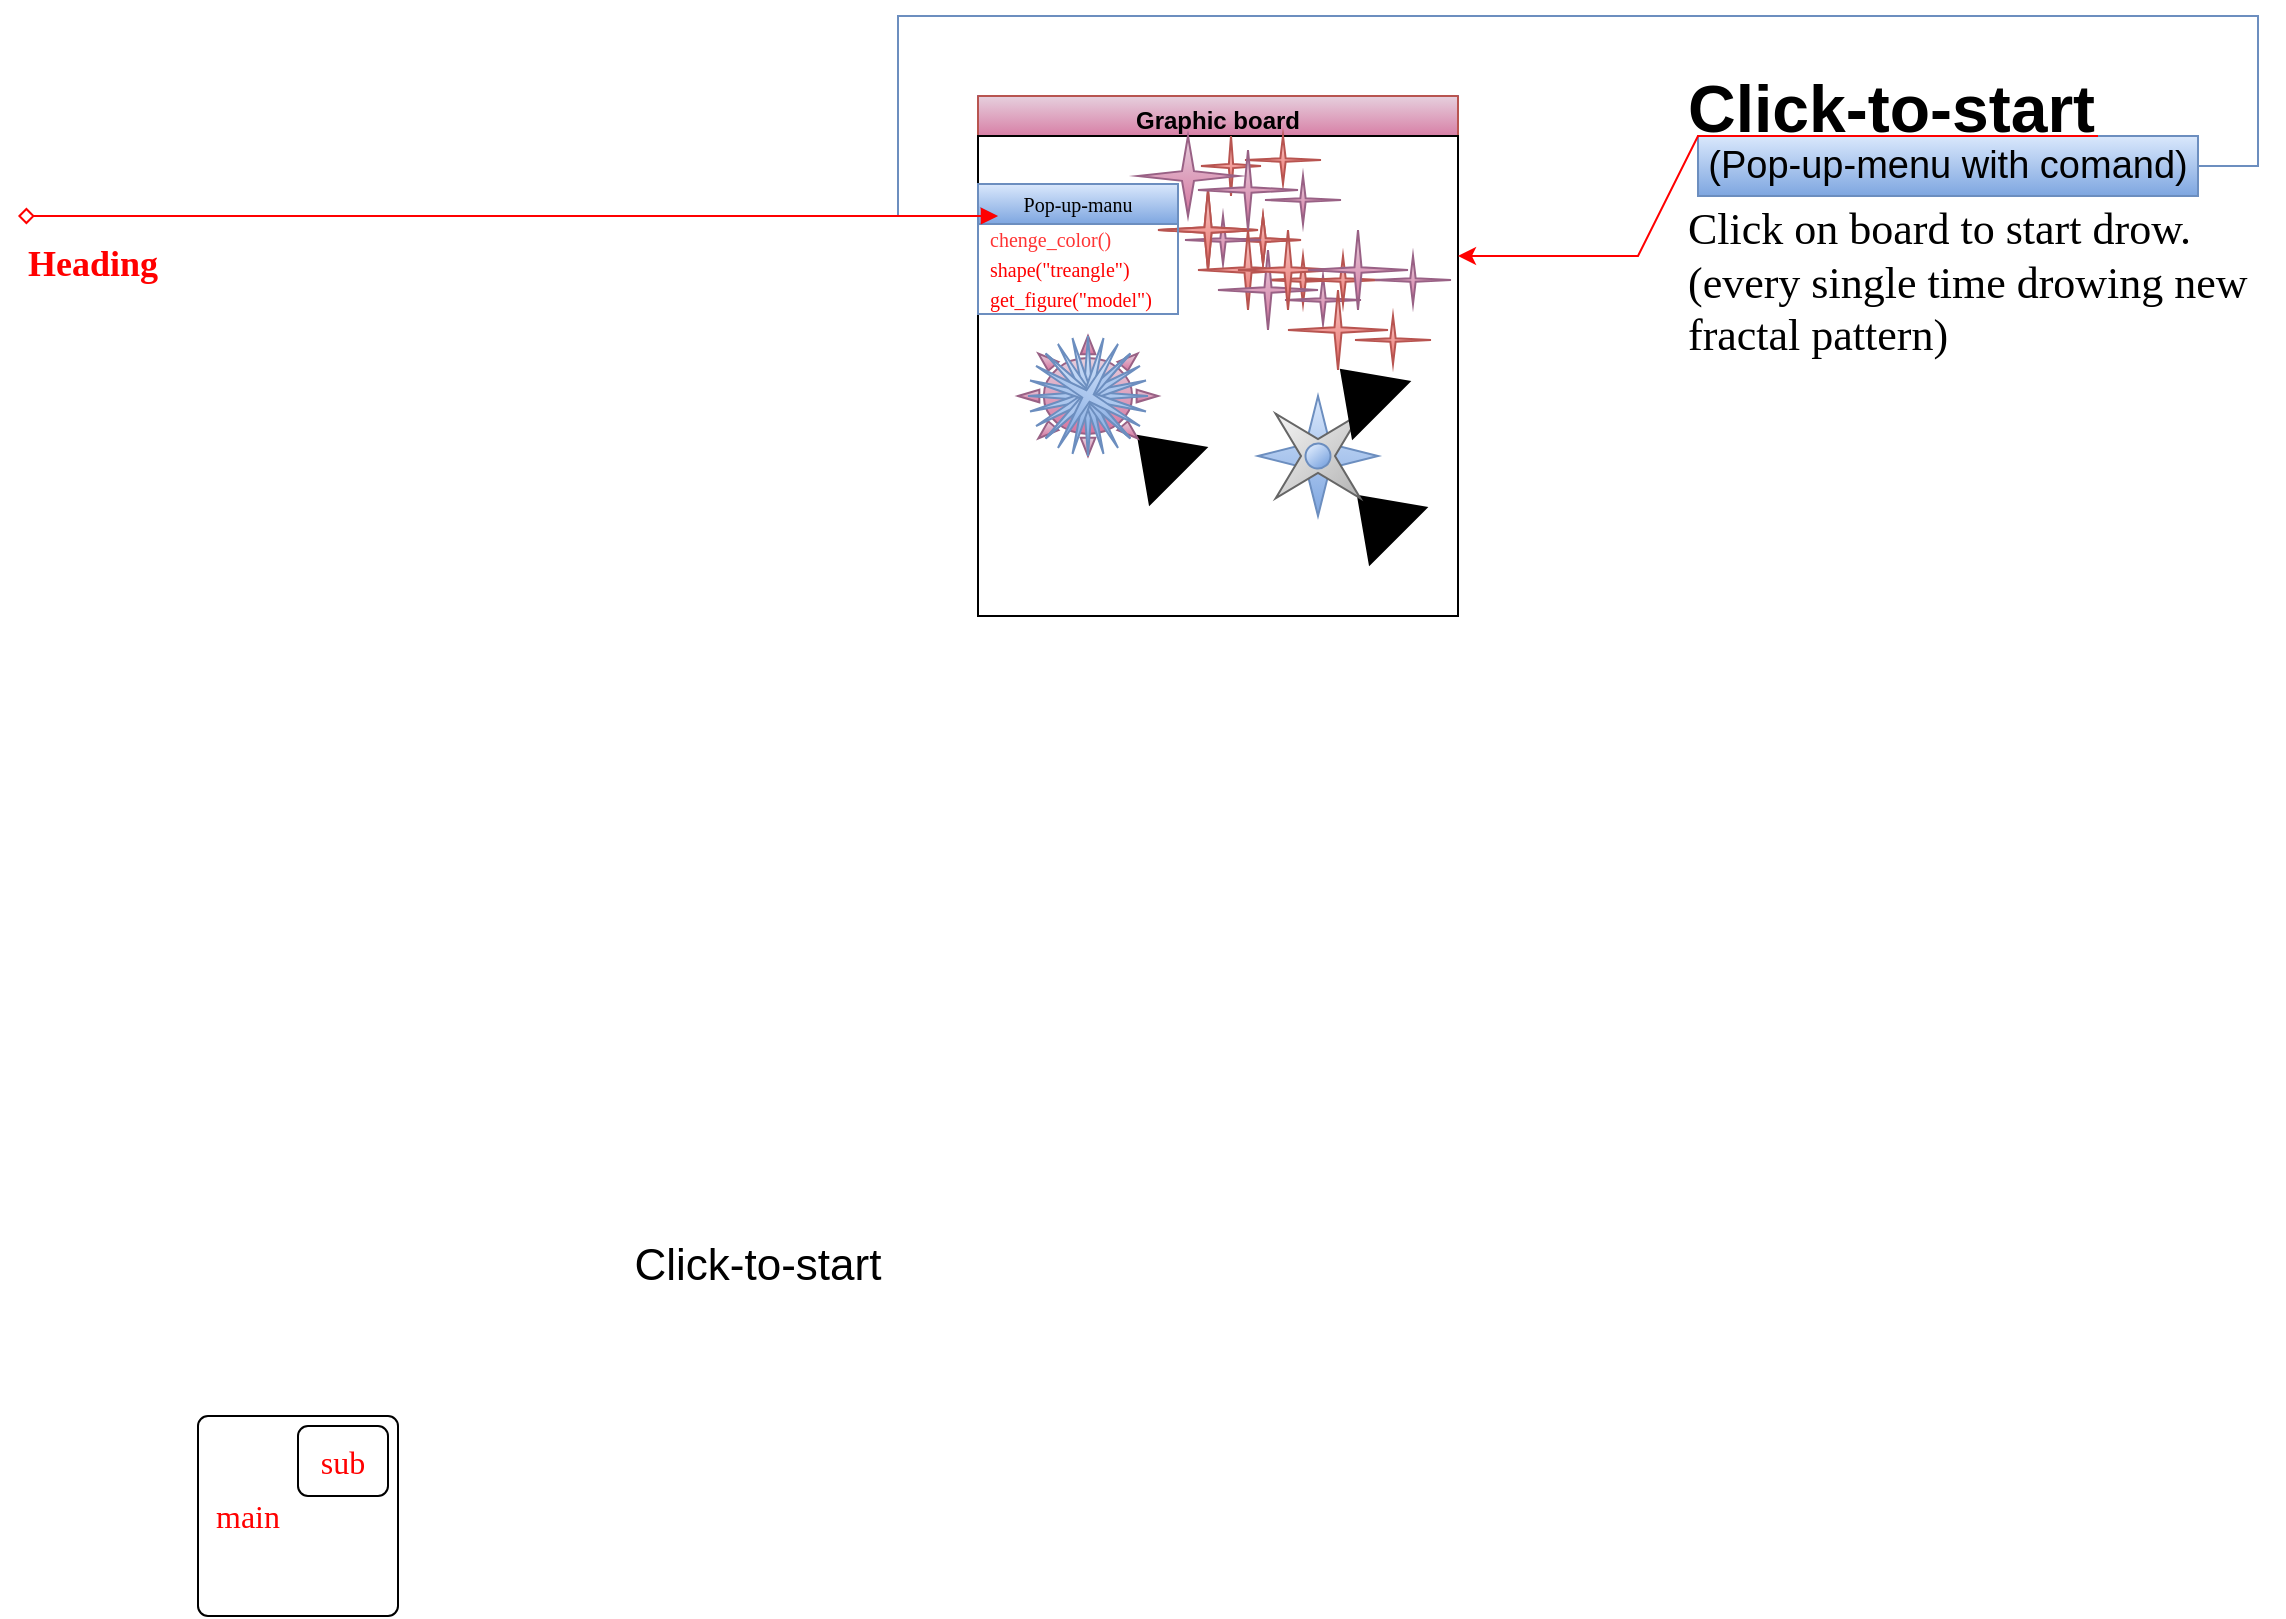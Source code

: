 <mxfile version="20.1.1" type="github">
  <diagram id="r3GSehfCi53XRfhJ9qvS" name="Page-1">
    <mxGraphModel dx="2249" dy="762" grid="1" gridSize="10" guides="1" tooltips="1" connect="1" arrows="1" fold="1" page="1" pageScale="1" pageWidth="827" pageHeight="1169" math="0" shadow="0">
      <root>
        <mxCell id="0" />
        <mxCell id="1" parent="0" />
        <mxCell id="gNYvgKo4hCuTOKzpjzs8-8" value="&lt;h2&gt;Click-to-start&lt;/h2&gt;&lt;p&gt;&lt;font face=&quot;Comic Sans MS&quot;&gt;Click on board to start drow.&lt;br&gt;(every single time drowing new fractal pattern)&lt;/font&gt;&lt;/p&gt;" style="text;html=1;strokeColor=none;fillColor=none;spacing=5;spacingTop=-20;whiteSpace=wrap;overflow=hidden;rounded=0;fontSize=22;fontColor=default;" vertex="1" parent="1">
          <mxGeometry x="510" y="30" width="303" height="172" as="geometry" />
        </mxCell>
        <mxCell id="gNYvgKo4hCuTOKzpjzs8-1" value="Graphic board" style="swimlane;fillColor=#e6d0de;strokeColor=#996185;gradientColor=#d5739d;" vertex="1" parent="1">
          <mxGeometry x="160" y="60" width="240" height="260" as="geometry" />
        </mxCell>
        <mxCell id="gNYvgKo4hCuTOKzpjzs8-2" value="" style="swimlane;startSize=0;fillColor=#f8cecc;strokeColor=#b85450;" vertex="1" parent="gNYvgKo4hCuTOKzpjzs8-1">
          <mxGeometry width="240" height="260" as="geometry">
            <mxRectangle width="50" height="40" as="alternateBounds" />
          </mxGeometry>
        </mxCell>
        <mxCell id="gNYvgKo4hCuTOKzpjzs8-3" value="" style="whiteSpace=wrap;html=1;aspect=fixed;" vertex="1" parent="gNYvgKo4hCuTOKzpjzs8-2">
          <mxGeometry y="20" width="240" height="240" as="geometry" />
        </mxCell>
        <mxCell id="gNYvgKo4hCuTOKzpjzs8-10" value="" style="shape=mxgraph.arrows2.wedgeArrow;html=1;fillColor=#000000;bendable=0;rounded=0;fontFamily=Comic Sans MS;fontSize=22;fontColor=default;" edge="1" parent="gNYvgKo4hCuTOKzpjzs8-2">
          <mxGeometry width="100" height="100" relative="1" as="geometry">
            <mxPoint x="100" y="190" as="sourcePoint" />
            <mxPoint x="80" y="170" as="targetPoint" />
          </mxGeometry>
        </mxCell>
        <mxCell id="gNYvgKo4hCuTOKzpjzs8-14" value="" style="verticalLabelPosition=bottom;verticalAlign=top;html=1;shape=mxgraph.basic.sun;fontFamily=Comic Sans MS;fontSize=22;fillColor=#e6d0de;strokeColor=#996185;gradientColor=#d5739d;" vertex="1" parent="gNYvgKo4hCuTOKzpjzs8-2">
          <mxGeometry x="20" y="120" width="70" height="60" as="geometry" />
        </mxCell>
        <mxCell id="gNYvgKo4hCuTOKzpjzs8-12" value="" style="shape=mxgraph.arrows2.wedgeArrow;html=1;fillColor=#000000;bendable=0;rounded=0;fontFamily=Comic Sans MS;fontSize=22;fontColor=default;" edge="1" parent="gNYvgKo4hCuTOKzpjzs8-2">
          <mxGeometry width="100" height="100" relative="1" as="geometry">
            <mxPoint x="210" y="220" as="sourcePoint" />
            <mxPoint x="190" y="200" as="targetPoint" />
          </mxGeometry>
        </mxCell>
        <mxCell id="gNYvgKo4hCuTOKzpjzs8-15" value="" style="verticalLabelPosition=bottom;verticalAlign=top;html=1;shape=mxgraph.basic.4_point_star_2;dx=0.8;fontFamily=Comic Sans MS;fontSize=22;fillColor=#dae8fc;strokeColor=#6c8ebf;gradientColor=#7ea6e0;" vertex="1" parent="gNYvgKo4hCuTOKzpjzs8-2">
          <mxGeometry x="140" y="150" width="60" height="60" as="geometry" />
        </mxCell>
        <mxCell id="gNYvgKo4hCuTOKzpjzs8-17" value="" style="verticalLabelPosition=bottom;verticalAlign=top;html=1;shape=mxgraph.basic.4_point_star_2;dx=0.8;fontFamily=Comic Sans MS;fontSize=22;rotation=-45;fillColor=#f5f5f5;gradientColor=#b3b3b3;strokeColor=#666666;" vertex="1" parent="gNYvgKo4hCuTOKzpjzs8-2">
          <mxGeometry x="140" y="150" width="60" height="60" as="geometry" />
        </mxCell>
        <mxCell id="gNYvgKo4hCuTOKzpjzs8-19" value="" style="verticalLabelPosition=bottom;verticalAlign=top;html=1;shape=mxgraph.basic.donut;dx=6.25;fontFamily=Comic Sans MS;fontSize=22;rotation=-40;fillColor=#dae8fc;gradientColor=#7ea6e0;strokeColor=#6c8ebf;" vertex="1" parent="gNYvgKo4hCuTOKzpjzs8-2">
          <mxGeometry x="163.73" y="173.76" width="12.53" height="12.49" as="geometry" />
        </mxCell>
        <mxCell id="gNYvgKo4hCuTOKzpjzs8-20" value="" style="verticalLabelPosition=bottom;verticalAlign=top;html=1;shape=mxgraph.basic.4_point_star_2;dx=0.93;fontFamily=Comic Sans MS;fontSize=22;fillColor=#dae8fc;gradientColor=#7ea6e0;strokeColor=#6c8ebf;" vertex="1" parent="gNYvgKo4hCuTOKzpjzs8-2">
          <mxGeometry x="25" y="120" width="60" height="60" as="geometry" />
        </mxCell>
        <mxCell id="gNYvgKo4hCuTOKzpjzs8-27" value="" style="verticalLabelPosition=bottom;verticalAlign=top;html=1;shape=mxgraph.basic.4_point_star_2;dx=0.93;fontFamily=Comic Sans MS;fontSize=22;fillColor=#dae8fc;gradientColor=#7ea6e0;strokeColor=#6c8ebf;rotation=-45;" vertex="1" parent="gNYvgKo4hCuTOKzpjzs8-2">
          <mxGeometry x="25" y="120" width="60" height="60" as="geometry" />
        </mxCell>
        <mxCell id="gNYvgKo4hCuTOKzpjzs8-28" value="" style="verticalLabelPosition=bottom;verticalAlign=top;html=1;shape=mxgraph.basic.4_point_star_2;dx=0.93;fontFamily=Comic Sans MS;fontSize=22;fillColor=#dae8fc;gradientColor=#7ea6e0;strokeColor=#6c8ebf;rotation=-15;" vertex="1" parent="gNYvgKo4hCuTOKzpjzs8-2">
          <mxGeometry x="25" y="120" width="60" height="60" as="geometry" />
        </mxCell>
        <mxCell id="gNYvgKo4hCuTOKzpjzs8-29" value="" style="verticalLabelPosition=bottom;verticalAlign=top;html=1;shape=mxgraph.basic.4_point_star_2;dx=0.93;fontFamily=Comic Sans MS;fontSize=22;fillColor=#dae8fc;gradientColor=#7ea6e0;strokeColor=#6c8ebf;rotation=-30;" vertex="1" parent="gNYvgKo4hCuTOKzpjzs8-2">
          <mxGeometry x="25" y="120" width="60" height="60" as="geometry" />
        </mxCell>
        <mxCell id="gNYvgKo4hCuTOKzpjzs8-30" value="" style="verticalLabelPosition=bottom;verticalAlign=top;html=1;shape=mxgraph.basic.4_point_star_2;dx=0.93;fontFamily=Comic Sans MS;fontSize=22;fillColor=#dae8fc;gradientColor=#7ea6e0;strokeColor=#6c8ebf;rotation=-45;" vertex="1" parent="gNYvgKo4hCuTOKzpjzs8-2">
          <mxGeometry x="25" y="120" width="60" height="60" as="geometry" />
        </mxCell>
        <mxCell id="gNYvgKo4hCuTOKzpjzs8-31" value="" style="verticalLabelPosition=bottom;verticalAlign=top;html=1;shape=mxgraph.basic.4_point_star_2;dx=0.93;fontFamily=Comic Sans MS;fontSize=22;fillColor=#dae8fc;gradientColor=#7ea6e0;strokeColor=#6c8ebf;rotation=15;" vertex="1" parent="gNYvgKo4hCuTOKzpjzs8-2">
          <mxGeometry x="25" y="120" width="60" height="60" as="geometry" />
        </mxCell>
        <mxCell id="gNYvgKo4hCuTOKzpjzs8-32" value="" style="verticalLabelPosition=bottom;verticalAlign=top;html=1;shape=mxgraph.basic.4_point_star_2;dx=0.93;fontFamily=Comic Sans MS;fontSize=22;fillColor=#dae8fc;gradientColor=#7ea6e0;strokeColor=#6c8ebf;rotation=30;" vertex="1" parent="gNYvgKo4hCuTOKzpjzs8-2">
          <mxGeometry x="25" y="120" width="60" height="60" as="geometry" />
        </mxCell>
        <mxCell id="gNYvgKo4hCuTOKzpjzs8-64" value="" style="verticalLabelPosition=bottom;verticalAlign=top;html=1;shape=mxgraph.basic.4_point_star_2;dx=0.93;fontFamily=Comic Sans MS;fontSize=22;fillColor=#f8cecc;gradientColor=#ea6b66;strokeColor=#b85450;" vertex="1" parent="gNYvgKo4hCuTOKzpjzs8-2">
          <mxGeometry x="123.5" y="60" width="38" height="24" as="geometry" />
        </mxCell>
        <mxCell id="gNYvgKo4hCuTOKzpjzs8-65" value="" style="verticalLabelPosition=bottom;verticalAlign=top;html=1;shape=mxgraph.basic.4_point_star_2;dx=0.93;fontFamily=Comic Sans MS;fontSize=22;fillColor=#f8cecc;gradientColor=#ea6b66;strokeColor=#b85450;" vertex="1" parent="gNYvgKo4hCuTOKzpjzs8-2">
          <mxGeometry x="133.5" y="20" width="38" height="24" as="geometry" />
        </mxCell>
        <mxCell id="gNYvgKo4hCuTOKzpjzs8-66" value="" style="verticalLabelPosition=bottom;verticalAlign=top;html=1;shape=mxgraph.basic.4_point_star_2;dx=0.93;fontFamily=Comic Sans MS;fontSize=22;fillColor=#f8cecc;gradientColor=#ea6b66;strokeColor=#b85450;" vertex="1" parent="gNYvgKo4hCuTOKzpjzs8-2">
          <mxGeometry x="143.5" y="80" width="38" height="24" as="geometry" />
        </mxCell>
        <mxCell id="gNYvgKo4hCuTOKzpjzs8-67" value="" style="verticalLabelPosition=bottom;verticalAlign=top;html=1;shape=mxgraph.basic.4_point_star_2;dx=0.93;fontFamily=Comic Sans MS;fontSize=22;fillColor=#e6d0de;gradientColor=#d5739d;strokeColor=#996185;" vertex="1" parent="gNYvgKo4hCuTOKzpjzs8-2">
          <mxGeometry x="153.5" y="90" width="38" height="24" as="geometry" />
        </mxCell>
        <mxCell id="gNYvgKo4hCuTOKzpjzs8-68" value="" style="verticalLabelPosition=bottom;verticalAlign=top;html=1;shape=mxgraph.basic.4_point_star_2;dx=0.93;fontFamily=Comic Sans MS;fontSize=22;fillColor=#f8cecc;gradientColor=#ea6b66;strokeColor=#b85450;" vertex="1" parent="gNYvgKo4hCuTOKzpjzs8-2">
          <mxGeometry x="163.5" y="80" width="38" height="24" as="geometry" />
        </mxCell>
        <mxCell id="gNYvgKo4hCuTOKzpjzs8-69" value="" style="verticalLabelPosition=bottom;verticalAlign=top;html=1;shape=mxgraph.basic.4_point_star_2;dx=0.93;fontFamily=Comic Sans MS;fontSize=22;fillColor=#f8cecc;gradientColor=#ea6b66;strokeColor=#b85450;" vertex="1" parent="gNYvgKo4hCuTOKzpjzs8-2">
          <mxGeometry x="188.5" y="110" width="38" height="24" as="geometry" />
        </mxCell>
        <mxCell id="gNYvgKo4hCuTOKzpjzs8-70" value="" style="verticalLabelPosition=bottom;verticalAlign=top;html=1;shape=mxgraph.basic.4_point_star_2;dx=0.93;fontFamily=Comic Sans MS;fontSize=22;fillColor=#f8cecc;gradientColor=#ea6b66;strokeColor=#b85450;" vertex="1" parent="gNYvgKo4hCuTOKzpjzs8-2">
          <mxGeometry x="123.5" y="60" width="38" height="24" as="geometry" />
        </mxCell>
        <mxCell id="gNYvgKo4hCuTOKzpjzs8-71" value="" style="verticalLabelPosition=bottom;verticalAlign=top;html=1;shape=mxgraph.basic.4_point_star_2;dx=0.93;fontFamily=Comic Sans MS;fontSize=22;fillColor=#e6d0de;gradientColor=#d5739d;strokeColor=#996185;" vertex="1" parent="gNYvgKo4hCuTOKzpjzs8-2">
          <mxGeometry x="198.5" y="80" width="38" height="24" as="geometry" />
        </mxCell>
        <mxCell id="gNYvgKo4hCuTOKzpjzs8-72" value="" style="verticalLabelPosition=bottom;verticalAlign=top;html=1;shape=mxgraph.basic.4_point_star_2;dx=0.93;fontFamily=Comic Sans MS;fontSize=22;fillColor=#e6d0de;gradientColor=#d5739d;strokeColor=#996185;" vertex="1" parent="gNYvgKo4hCuTOKzpjzs8-2">
          <mxGeometry x="143.5" y="40" width="38" height="24" as="geometry" />
        </mxCell>
        <mxCell id="gNYvgKo4hCuTOKzpjzs8-73" value="" style="verticalLabelPosition=bottom;verticalAlign=top;html=1;shape=mxgraph.basic.4_point_star_2;dx=0.93;fontFamily=Comic Sans MS;fontSize=22;fillColor=#e6d0de;gradientColor=#d5739d;strokeColor=#996185;" vertex="1" parent="gNYvgKo4hCuTOKzpjzs8-2">
          <mxGeometry x="103.5" y="60" width="38" height="24" as="geometry" />
        </mxCell>
        <mxCell id="gNYvgKo4hCuTOKzpjzs8-33" value="" style="verticalLabelPosition=bottom;verticalAlign=top;html=1;shape=mxgraph.basic.4_point_star_2;dx=0.93;fontFamily=Comic Sans MS;fontSize=22;fillColor=#f8cecc;gradientColor=#ea6b66;strokeColor=#b85450;" vertex="1" parent="gNYvgKo4hCuTOKzpjzs8-2">
          <mxGeometry x="90" y="47" width="50" height="40" as="geometry" />
        </mxCell>
        <mxCell id="gNYvgKo4hCuTOKzpjzs8-34" value="" style="verticalLabelPosition=bottom;verticalAlign=top;html=1;shape=mxgraph.basic.4_point_star_2;dx=0.93;fontFamily=Comic Sans MS;fontSize=22;fillColor=#f8cecc;gradientColor=#ea6b66;strokeColor=#b85450;" vertex="1" parent="gNYvgKo4hCuTOKzpjzs8-2">
          <mxGeometry x="111.5" y="20" width="30" height="30" as="geometry" />
        </mxCell>
        <mxCell id="gNYvgKo4hCuTOKzpjzs8-35" value="" style="verticalLabelPosition=bottom;verticalAlign=top;html=1;shape=mxgraph.basic.4_point_star_2;dx=0.93;fontFamily=Comic Sans MS;fontSize=22;fillColor=#f8cecc;gradientColor=#ea6b66;strokeColor=#b85450;" vertex="1" parent="gNYvgKo4hCuTOKzpjzs8-2">
          <mxGeometry x="110" y="67" width="50" height="40" as="geometry" />
        </mxCell>
        <mxCell id="gNYvgKo4hCuTOKzpjzs8-36" value="" style="verticalLabelPosition=bottom;verticalAlign=top;html=1;shape=mxgraph.basic.4_point_star_2;dx=0.93;fontFamily=Comic Sans MS;fontSize=22;fillColor=#e6d0de;gradientColor=#d5739d;strokeColor=#996185;" vertex="1" parent="gNYvgKo4hCuTOKzpjzs8-2">
          <mxGeometry x="120" y="77" width="50" height="40" as="geometry" />
        </mxCell>
        <mxCell id="gNYvgKo4hCuTOKzpjzs8-37" value="" style="verticalLabelPosition=bottom;verticalAlign=top;html=1;shape=mxgraph.basic.4_point_star_2;dx=0.93;fontFamily=Comic Sans MS;fontSize=22;fillColor=#f8cecc;gradientColor=#ea6b66;strokeColor=#b85450;" vertex="1" parent="gNYvgKo4hCuTOKzpjzs8-2">
          <mxGeometry x="130" y="67" width="50" height="40" as="geometry" />
        </mxCell>
        <mxCell id="gNYvgKo4hCuTOKzpjzs8-38" value="" style="verticalLabelPosition=bottom;verticalAlign=top;html=1;shape=mxgraph.basic.4_point_star_2;dx=0.93;fontFamily=Comic Sans MS;fontSize=22;fillColor=#f8cecc;gradientColor=#ea6b66;strokeColor=#b85450;" vertex="1" parent="gNYvgKo4hCuTOKzpjzs8-2">
          <mxGeometry x="155" y="97" width="50" height="40" as="geometry" />
        </mxCell>
        <mxCell id="gNYvgKo4hCuTOKzpjzs8-40" value="" style="verticalLabelPosition=bottom;verticalAlign=top;html=1;shape=mxgraph.basic.4_point_star_2;dx=0.93;fontFamily=Comic Sans MS;fontSize=22;fillColor=#f8cecc;gradientColor=#ea6b66;strokeColor=#b85450;" vertex="1" parent="gNYvgKo4hCuTOKzpjzs8-2">
          <mxGeometry x="90" y="47" width="50" height="40" as="geometry" />
        </mxCell>
        <mxCell id="gNYvgKo4hCuTOKzpjzs8-41" value="" style="verticalLabelPosition=bottom;verticalAlign=top;html=1;shape=mxgraph.basic.4_point_star_2;dx=0.93;fontFamily=Comic Sans MS;fontSize=22;fillColor=#e6d0de;gradientColor=#d5739d;strokeColor=#996185;" vertex="1" parent="gNYvgKo4hCuTOKzpjzs8-2">
          <mxGeometry x="165" y="67" width="50" height="40" as="geometry" />
        </mxCell>
        <mxCell id="gNYvgKo4hCuTOKzpjzs8-42" value="" style="verticalLabelPosition=bottom;verticalAlign=top;html=1;shape=mxgraph.basic.4_point_star_2;dx=0.93;fontFamily=Comic Sans MS;fontSize=22;fillColor=#e6d0de;gradientColor=#d5739d;strokeColor=#996185;" vertex="1" parent="gNYvgKo4hCuTOKzpjzs8-2">
          <mxGeometry x="110" y="27" width="50" height="40" as="geometry" />
        </mxCell>
        <mxCell id="gNYvgKo4hCuTOKzpjzs8-43" value="" style="verticalLabelPosition=bottom;verticalAlign=top;html=1;shape=mxgraph.basic.4_point_star_2;dx=0.88;fontFamily=Comic Sans MS;fontSize=22;fillColor=#e6d0de;gradientColor=#d5739d;strokeColor=#996185;" vertex="1" parent="gNYvgKo4hCuTOKzpjzs8-2">
          <mxGeometry x="80" y="20" width="50" height="40" as="geometry" />
        </mxCell>
        <mxCell id="gNYvgKo4hCuTOKzpjzs8-11" value="" style="shape=mxgraph.arrows2.wedgeArrow;html=1;fillColor=#000000;bendable=0;rounded=0;fontFamily=Comic Sans MS;fontSize=22;fontColor=default;" edge="1" parent="gNYvgKo4hCuTOKzpjzs8-2">
          <mxGeometry width="100" height="100" relative="1" as="geometry">
            <mxPoint x="201.5" y="157" as="sourcePoint" />
            <mxPoint x="181.5" y="137" as="targetPoint" />
          </mxGeometry>
        </mxCell>
        <mxCell id="gNYvgKo4hCuTOKzpjzs8-84" value="Pop-up-manu" style="swimlane;fontStyle=0;childLayout=stackLayout;horizontal=1;startSize=20;horizontalStack=0;resizeParent=1;resizeParentMax=0;resizeLast=0;collapsible=1;marginBottom=0;fontFamily=Comic Sans MS;fontSize=10;fillColor=#dae8fc;gradientColor=#7ea6e0;strokeColor=#6c8ebf;" vertex="1" parent="gNYvgKo4hCuTOKzpjzs8-2">
          <mxGeometry y="44" width="100" height="65" as="geometry" />
        </mxCell>
        <mxCell id="gNYvgKo4hCuTOKzpjzs8-85" value="chenge_color()" style="text;strokeColor=none;fillColor=none;align=left;verticalAlign=middle;spacingLeft=4;spacingRight=4;overflow=hidden;points=[[0,0.5],[1,0.5]];portConstraint=eastwest;rotatable=0;fontFamily=Comic Sans MS;fontSize=10;fontColor=#FF3333;" vertex="1" parent="gNYvgKo4hCuTOKzpjzs8-84">
          <mxGeometry y="20" width="100" height="15" as="geometry" />
        </mxCell>
        <mxCell id="gNYvgKo4hCuTOKzpjzs8-86" value="shape(&quot;treangle&quot;)" style="text;strokeColor=none;fillColor=none;align=left;verticalAlign=middle;spacingLeft=4;spacingRight=4;overflow=hidden;points=[[0,0.5],[1,0.5]];portConstraint=eastwest;rotatable=0;fontFamily=Comic Sans MS;fontSize=10;fontColor=#FF0000;" vertex="1" parent="gNYvgKo4hCuTOKzpjzs8-84">
          <mxGeometry y="35" width="100" height="15" as="geometry" />
        </mxCell>
        <mxCell id="gNYvgKo4hCuTOKzpjzs8-87" value="get_figure(&quot;model&quot;)" style="text;strokeColor=none;fillColor=none;align=left;verticalAlign=middle;spacingLeft=4;spacingRight=4;overflow=hidden;points=[[0,0.5],[1,0.5]];portConstraint=eastwest;rotatable=0;fontFamily=Comic Sans MS;fontSize=10;fontColor=#FF0000;" vertex="1" parent="gNYvgKo4hCuTOKzpjzs8-84">
          <mxGeometry y="50" width="100" height="15" as="geometry" />
        </mxCell>
        <mxCell id="gNYvgKo4hCuTOKzpjzs8-6" value="&lt;font style=&quot;font-size: 22px;&quot;&gt;Click-to-start&lt;/font&gt;" style="text;html=1;strokeColor=none;fillColor=none;align=center;verticalAlign=middle;whiteSpace=wrap;rounded=0;fontColor=default;" vertex="1" parent="1">
          <mxGeometry x="-50" y="630" width="200" height="30" as="geometry" />
        </mxCell>
        <mxCell id="gNYvgKo4hCuTOKzpjzs8-89" style="edgeStyle=orthogonalEdgeStyle;rounded=0;orthogonalLoop=1;jettySize=auto;html=1;fontFamily=Comic Sans MS;fontSize=19;fontColor=#FF0000;entryX=0.1;entryY=0.246;entryDx=0;entryDy=0;entryPerimeter=0;fillColor=#dae8fc;gradientColor=#7ea6e0;strokeColor=#6c8ebf;" edge="1" parent="1" source="gNYvgKo4hCuTOKzpjzs8-7" target="gNYvgKo4hCuTOKzpjzs8-84">
          <mxGeometry relative="1" as="geometry">
            <mxPoint x="140" y="100" as="targetPoint" />
            <Array as="points">
              <mxPoint x="800" y="95" />
              <mxPoint x="800" y="20" />
              <mxPoint x="120" y="20" />
              <mxPoint x="120" y="120" />
            </Array>
          </mxGeometry>
        </mxCell>
        <mxCell id="gNYvgKo4hCuTOKzpjzs8-7" value="&lt;font style=&quot;font-size: 19px;&quot;&gt;(Pop-up-menu with comand)&lt;/font&gt;" style="text;html=1;strokeColor=#6c8ebf;fillColor=#dae8fc;align=center;verticalAlign=middle;whiteSpace=wrap;rounded=0;fontSize=19;gradientColor=#7ea6e0;" vertex="1" parent="1">
          <mxGeometry x="520" y="80" width="250" height="30" as="geometry" />
        </mxCell>
        <mxCell id="gNYvgKo4hCuTOKzpjzs8-5" value="" style="endArrow=classic;html=1;rounded=0;fontColor=default;entryX=1;entryY=0.25;entryDx=0;entryDy=0;strokeColor=#FF0000;" edge="1" parent="1" target="gNYvgKo4hCuTOKzpjzs8-3">
          <mxGeometry width="50" height="50" relative="1" as="geometry">
            <mxPoint x="720" y="80" as="sourcePoint" />
            <mxPoint x="401.92" y="102.9" as="targetPoint" />
            <Array as="points">
              <mxPoint x="520" y="80" />
              <mxPoint x="490" y="140" />
            </Array>
          </mxGeometry>
        </mxCell>
        <mxCell id="gNYvgKo4hCuTOKzpjzs8-90" value="" style="endArrow=block;startArrow=diamond;html=1;rounded=0;fontFamily=Comic Sans MS;fontSize=19;fontColor=#FF0000;strokeColor=#FF0000;endFill=1;startFill=0;" edge="1" parent="1">
          <mxGeometry width="50" height="50" relative="1" as="geometry">
            <mxPoint x="-320" y="120" as="sourcePoint" />
            <mxPoint x="170" y="120" as="targetPoint" />
          </mxGeometry>
        </mxCell>
        <mxCell id="gNYvgKo4hCuTOKzpjzs8-91" value="&lt;h4 style=&quot;font-size: 18px;&quot;&gt;Heading&lt;/h4&gt;&lt;p style=&quot;&quot;&gt;&lt;font style=&quot;font-size: 16px;&quot;&gt;Lorem ipsum dolor sit amet, consectetur adipisicing elit, sed do eiusmod tempor incididunt ut labore et dolore magna aliqua.&lt;/font&gt;&lt;/p&gt;" style="text;html=1;strokeColor=none;fillColor=none;spacing=5;spacingTop=-20;whiteSpace=wrap;overflow=hidden;rounded=0;fontFamily=Comic Sans MS;fontSize=18;fontColor=#FF0000;" vertex="1" parent="1">
          <mxGeometry x="-320" y="120" width="190" height="40" as="geometry" />
        </mxCell>
        <mxCell id="gNYvgKo4hCuTOKzpjzs8-92" value="" style="rounded=1;absoluteArcSize=1;html=1;arcSize=10;fontFamily=Comic Sans MS;fontSize=16;fontColor=#FF0000;" vertex="1" parent="1">
          <mxGeometry x="-230" y="720" width="100" height="100" as="geometry" />
        </mxCell>
        <mxCell id="gNYvgKo4hCuTOKzpjzs8-93" value="main" style="html=1;shape=mxgraph.er.anchor;whiteSpace=wrap;fontFamily=Comic Sans MS;fontSize=16;fontColor=#FF0000;" vertex="1" parent="gNYvgKo4hCuTOKzpjzs8-92">
          <mxGeometry width="50" height="100" as="geometry" />
        </mxCell>
        <mxCell id="gNYvgKo4hCuTOKzpjzs8-94" value="sub" style="rounded=1;absoluteArcSize=1;html=1;arcSize=10;whiteSpace=wrap;points=[];strokeColor=inherit;fillColor=inherit;fontFamily=Comic Sans MS;fontSize=16;fontColor=#FF0000;" vertex="1" parent="gNYvgKo4hCuTOKzpjzs8-92">
          <mxGeometry x="50" y="5" width="45" height="35" as="geometry" />
        </mxCell>
      </root>
    </mxGraphModel>
  </diagram>
</mxfile>
